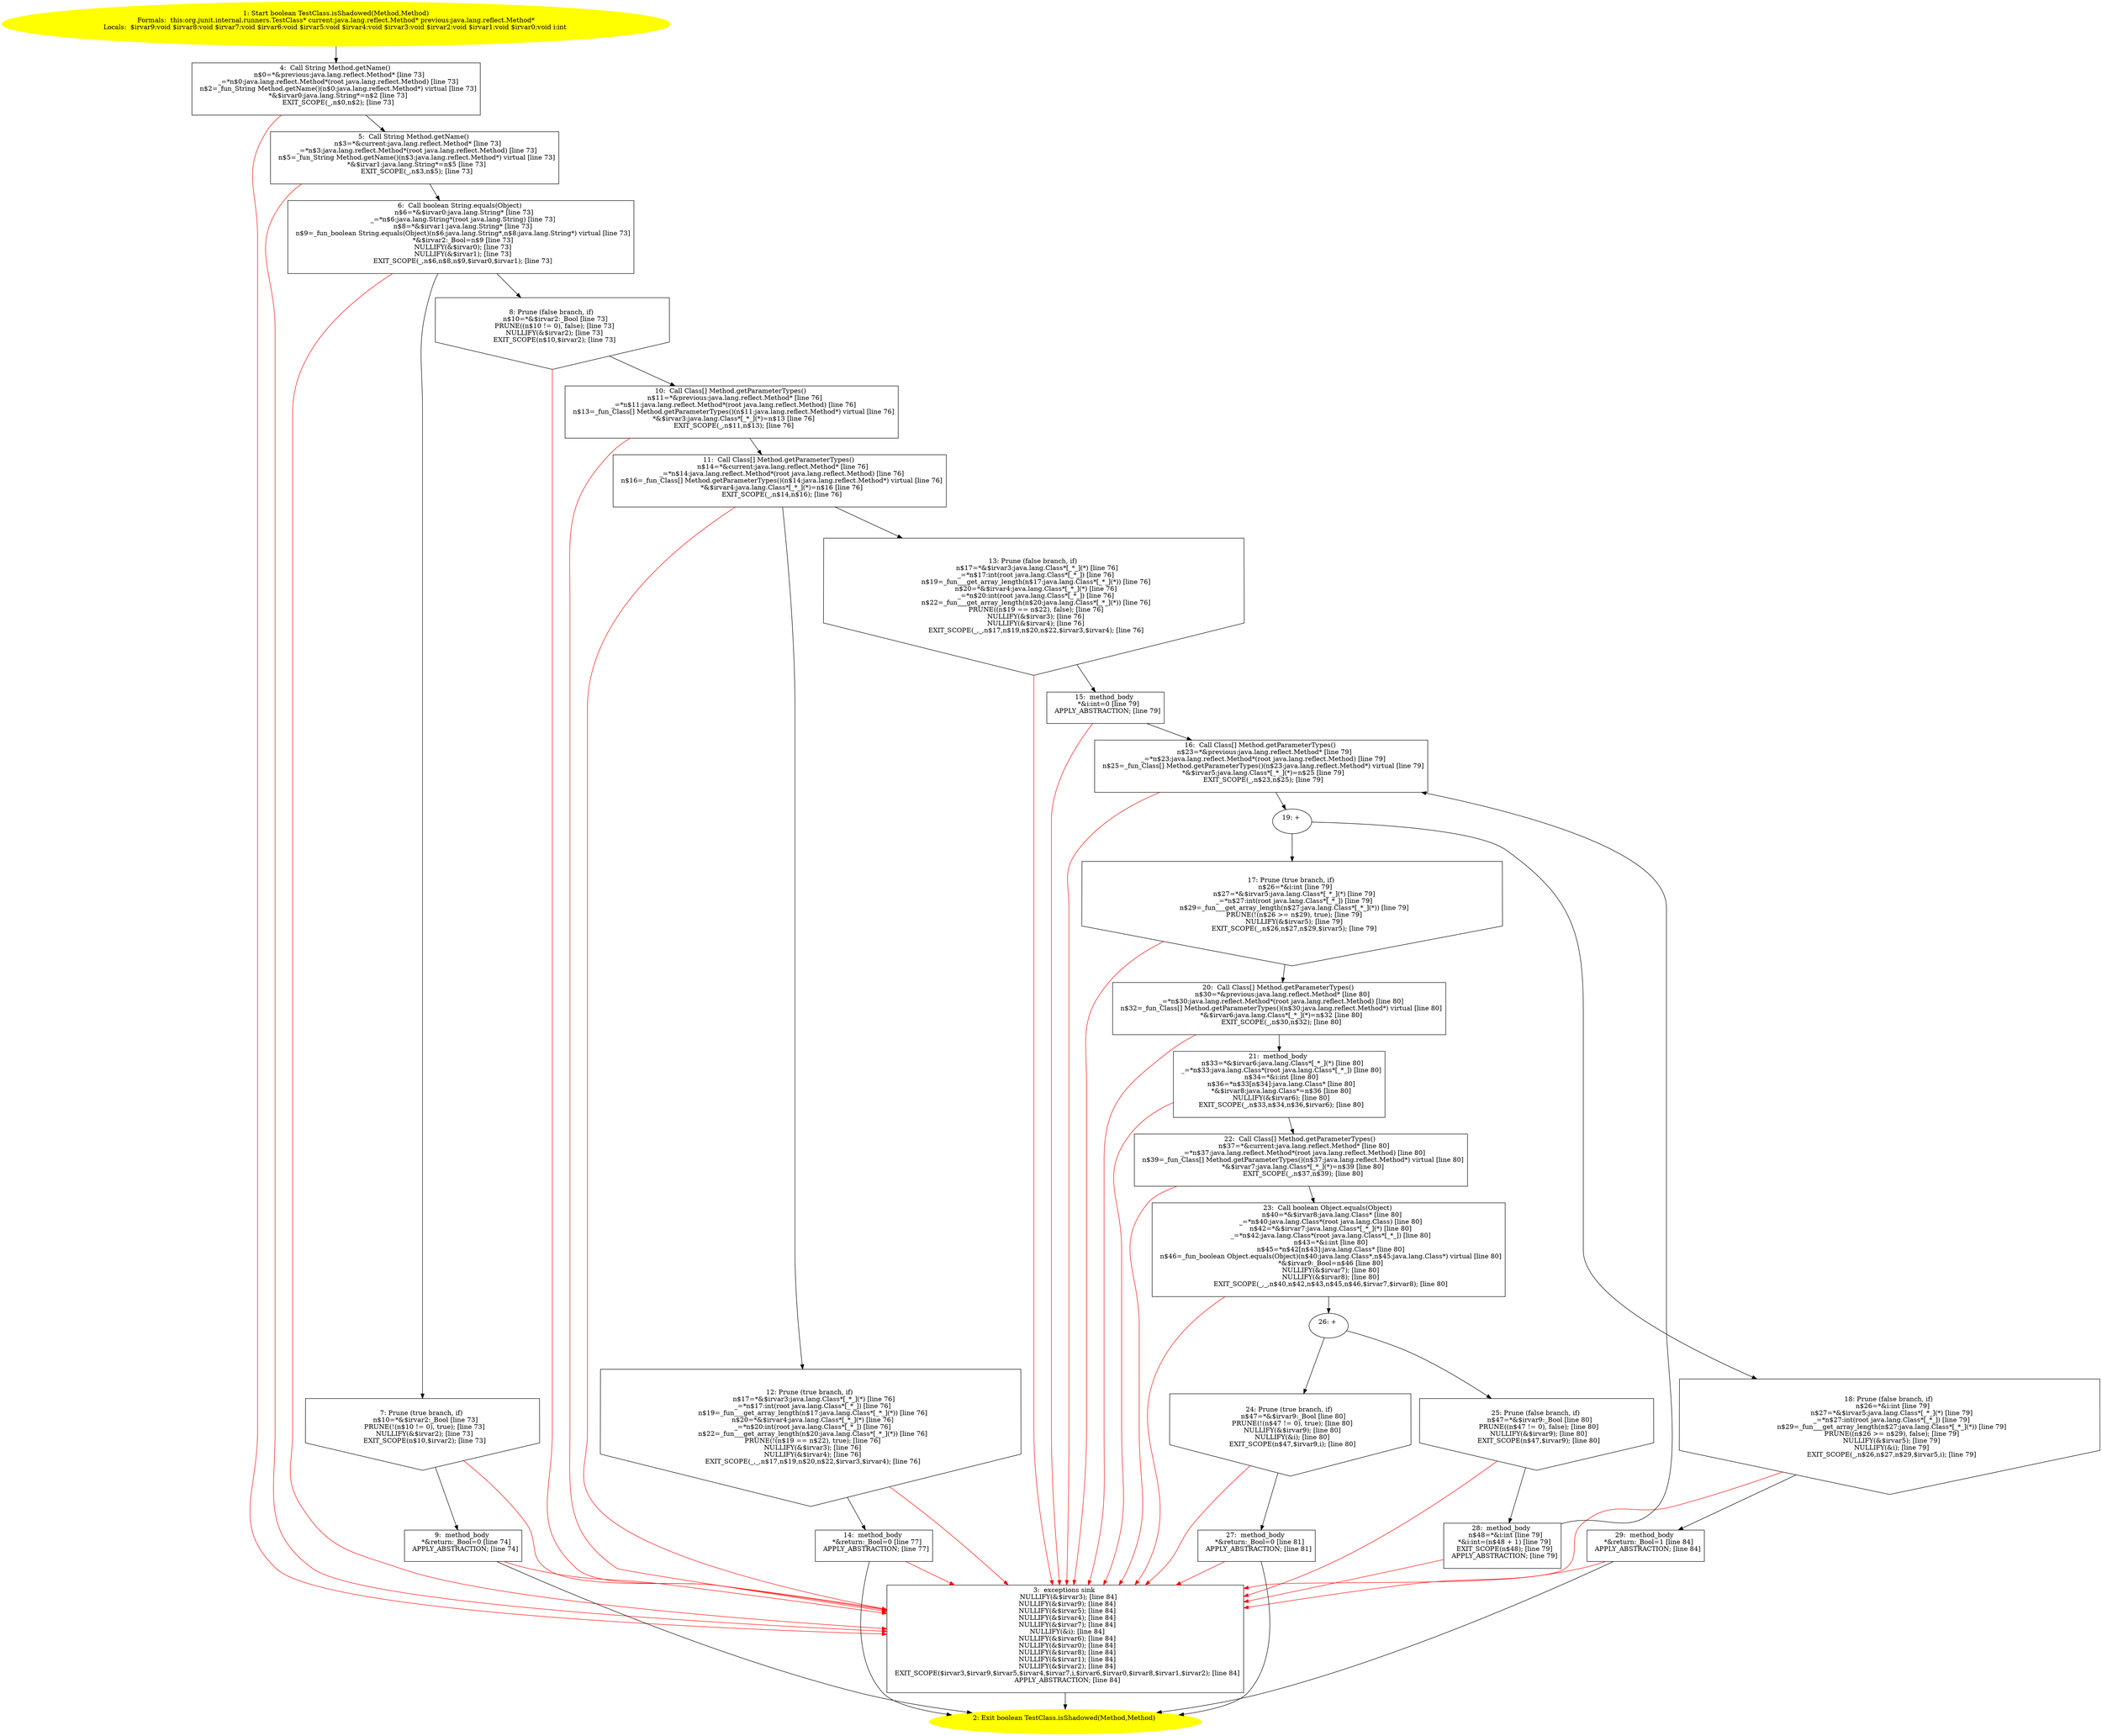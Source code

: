 /* @generated */
digraph cfg {
"org.junit.internal.runners.TestClass.isShadowed(java.lang.reflect.Method,java.lang.reflect.Method):b.9b6bf14c770ead930c673b116d3a544e_1" [label="1: Start boolean TestClass.isShadowed(Method,Method)\nFormals:  this:org.junit.internal.runners.TestClass* current:java.lang.reflect.Method* previous:java.lang.reflect.Method*\nLocals:  $irvar9:void $irvar8:void $irvar7:void $irvar6:void $irvar5:void $irvar4:void $irvar3:void $irvar2:void $irvar1:void $irvar0:void i:int \n  " color=yellow style=filled]
	

	 "org.junit.internal.runners.TestClass.isShadowed(java.lang.reflect.Method,java.lang.reflect.Method):b.9b6bf14c770ead930c673b116d3a544e_1" -> "org.junit.internal.runners.TestClass.isShadowed(java.lang.reflect.Method,java.lang.reflect.Method):b.9b6bf14c770ead930c673b116d3a544e_4" ;
"org.junit.internal.runners.TestClass.isShadowed(java.lang.reflect.Method,java.lang.reflect.Method):b.9b6bf14c770ead930c673b116d3a544e_2" [label="2: Exit boolean TestClass.isShadowed(Method,Method) \n  " color=yellow style=filled]
	

"org.junit.internal.runners.TestClass.isShadowed(java.lang.reflect.Method,java.lang.reflect.Method):b.9b6bf14c770ead930c673b116d3a544e_3" [label="3:  exceptions sink \n   NULLIFY(&$irvar3); [line 84]\n  NULLIFY(&$irvar9); [line 84]\n  NULLIFY(&$irvar5); [line 84]\n  NULLIFY(&$irvar4); [line 84]\n  NULLIFY(&$irvar7); [line 84]\n  NULLIFY(&i); [line 84]\n  NULLIFY(&$irvar6); [line 84]\n  NULLIFY(&$irvar0); [line 84]\n  NULLIFY(&$irvar8); [line 84]\n  NULLIFY(&$irvar1); [line 84]\n  NULLIFY(&$irvar2); [line 84]\n  EXIT_SCOPE($irvar3,$irvar9,$irvar5,$irvar4,$irvar7,i,$irvar6,$irvar0,$irvar8,$irvar1,$irvar2); [line 84]\n  APPLY_ABSTRACTION; [line 84]\n " shape="box"]
	

	 "org.junit.internal.runners.TestClass.isShadowed(java.lang.reflect.Method,java.lang.reflect.Method):b.9b6bf14c770ead930c673b116d3a544e_3" -> "org.junit.internal.runners.TestClass.isShadowed(java.lang.reflect.Method,java.lang.reflect.Method):b.9b6bf14c770ead930c673b116d3a544e_2" ;
"org.junit.internal.runners.TestClass.isShadowed(java.lang.reflect.Method,java.lang.reflect.Method):b.9b6bf14c770ead930c673b116d3a544e_4" [label="4:  Call String Method.getName() \n   n$0=*&previous:java.lang.reflect.Method* [line 73]\n  _=*n$0:java.lang.reflect.Method*(root java.lang.reflect.Method) [line 73]\n  n$2=_fun_String Method.getName()(n$0:java.lang.reflect.Method*) virtual [line 73]\n  *&$irvar0:java.lang.String*=n$2 [line 73]\n  EXIT_SCOPE(_,n$0,n$2); [line 73]\n " shape="box"]
	

	 "org.junit.internal.runners.TestClass.isShadowed(java.lang.reflect.Method,java.lang.reflect.Method):b.9b6bf14c770ead930c673b116d3a544e_4" -> "org.junit.internal.runners.TestClass.isShadowed(java.lang.reflect.Method,java.lang.reflect.Method):b.9b6bf14c770ead930c673b116d3a544e_5" ;
	 "org.junit.internal.runners.TestClass.isShadowed(java.lang.reflect.Method,java.lang.reflect.Method):b.9b6bf14c770ead930c673b116d3a544e_4" -> "org.junit.internal.runners.TestClass.isShadowed(java.lang.reflect.Method,java.lang.reflect.Method):b.9b6bf14c770ead930c673b116d3a544e_3" [color="red" ];
"org.junit.internal.runners.TestClass.isShadowed(java.lang.reflect.Method,java.lang.reflect.Method):b.9b6bf14c770ead930c673b116d3a544e_5" [label="5:  Call String Method.getName() \n   n$3=*&current:java.lang.reflect.Method* [line 73]\n  _=*n$3:java.lang.reflect.Method*(root java.lang.reflect.Method) [line 73]\n  n$5=_fun_String Method.getName()(n$3:java.lang.reflect.Method*) virtual [line 73]\n  *&$irvar1:java.lang.String*=n$5 [line 73]\n  EXIT_SCOPE(_,n$3,n$5); [line 73]\n " shape="box"]
	

	 "org.junit.internal.runners.TestClass.isShadowed(java.lang.reflect.Method,java.lang.reflect.Method):b.9b6bf14c770ead930c673b116d3a544e_5" -> "org.junit.internal.runners.TestClass.isShadowed(java.lang.reflect.Method,java.lang.reflect.Method):b.9b6bf14c770ead930c673b116d3a544e_6" ;
	 "org.junit.internal.runners.TestClass.isShadowed(java.lang.reflect.Method,java.lang.reflect.Method):b.9b6bf14c770ead930c673b116d3a544e_5" -> "org.junit.internal.runners.TestClass.isShadowed(java.lang.reflect.Method,java.lang.reflect.Method):b.9b6bf14c770ead930c673b116d3a544e_3" [color="red" ];
"org.junit.internal.runners.TestClass.isShadowed(java.lang.reflect.Method,java.lang.reflect.Method):b.9b6bf14c770ead930c673b116d3a544e_6" [label="6:  Call boolean String.equals(Object) \n   n$6=*&$irvar0:java.lang.String* [line 73]\n  _=*n$6:java.lang.String*(root java.lang.String) [line 73]\n  n$8=*&$irvar1:java.lang.String* [line 73]\n  n$9=_fun_boolean String.equals(Object)(n$6:java.lang.String*,n$8:java.lang.String*) virtual [line 73]\n  *&$irvar2:_Bool=n$9 [line 73]\n  NULLIFY(&$irvar0); [line 73]\n  NULLIFY(&$irvar1); [line 73]\n  EXIT_SCOPE(_,n$6,n$8,n$9,$irvar0,$irvar1); [line 73]\n " shape="box"]
	

	 "org.junit.internal.runners.TestClass.isShadowed(java.lang.reflect.Method,java.lang.reflect.Method):b.9b6bf14c770ead930c673b116d3a544e_6" -> "org.junit.internal.runners.TestClass.isShadowed(java.lang.reflect.Method,java.lang.reflect.Method):b.9b6bf14c770ead930c673b116d3a544e_7" ;
	 "org.junit.internal.runners.TestClass.isShadowed(java.lang.reflect.Method,java.lang.reflect.Method):b.9b6bf14c770ead930c673b116d3a544e_6" -> "org.junit.internal.runners.TestClass.isShadowed(java.lang.reflect.Method,java.lang.reflect.Method):b.9b6bf14c770ead930c673b116d3a544e_8" ;
	 "org.junit.internal.runners.TestClass.isShadowed(java.lang.reflect.Method,java.lang.reflect.Method):b.9b6bf14c770ead930c673b116d3a544e_6" -> "org.junit.internal.runners.TestClass.isShadowed(java.lang.reflect.Method,java.lang.reflect.Method):b.9b6bf14c770ead930c673b116d3a544e_3" [color="red" ];
"org.junit.internal.runners.TestClass.isShadowed(java.lang.reflect.Method,java.lang.reflect.Method):b.9b6bf14c770ead930c673b116d3a544e_7" [label="7: Prune (true branch, if) \n   n$10=*&$irvar2:_Bool [line 73]\n  PRUNE(!(n$10 != 0), true); [line 73]\n  NULLIFY(&$irvar2); [line 73]\n  EXIT_SCOPE(n$10,$irvar2); [line 73]\n " shape="invhouse"]
	

	 "org.junit.internal.runners.TestClass.isShadowed(java.lang.reflect.Method,java.lang.reflect.Method):b.9b6bf14c770ead930c673b116d3a544e_7" -> "org.junit.internal.runners.TestClass.isShadowed(java.lang.reflect.Method,java.lang.reflect.Method):b.9b6bf14c770ead930c673b116d3a544e_9" ;
	 "org.junit.internal.runners.TestClass.isShadowed(java.lang.reflect.Method,java.lang.reflect.Method):b.9b6bf14c770ead930c673b116d3a544e_7" -> "org.junit.internal.runners.TestClass.isShadowed(java.lang.reflect.Method,java.lang.reflect.Method):b.9b6bf14c770ead930c673b116d3a544e_3" [color="red" ];
"org.junit.internal.runners.TestClass.isShadowed(java.lang.reflect.Method,java.lang.reflect.Method):b.9b6bf14c770ead930c673b116d3a544e_8" [label="8: Prune (false branch, if) \n   n$10=*&$irvar2:_Bool [line 73]\n  PRUNE((n$10 != 0), false); [line 73]\n  NULLIFY(&$irvar2); [line 73]\n  EXIT_SCOPE(n$10,$irvar2); [line 73]\n " shape="invhouse"]
	

	 "org.junit.internal.runners.TestClass.isShadowed(java.lang.reflect.Method,java.lang.reflect.Method):b.9b6bf14c770ead930c673b116d3a544e_8" -> "org.junit.internal.runners.TestClass.isShadowed(java.lang.reflect.Method,java.lang.reflect.Method):b.9b6bf14c770ead930c673b116d3a544e_10" ;
	 "org.junit.internal.runners.TestClass.isShadowed(java.lang.reflect.Method,java.lang.reflect.Method):b.9b6bf14c770ead930c673b116d3a544e_8" -> "org.junit.internal.runners.TestClass.isShadowed(java.lang.reflect.Method,java.lang.reflect.Method):b.9b6bf14c770ead930c673b116d3a544e_3" [color="red" ];
"org.junit.internal.runners.TestClass.isShadowed(java.lang.reflect.Method,java.lang.reflect.Method):b.9b6bf14c770ead930c673b116d3a544e_9" [label="9:  method_body \n   *&return:_Bool=0 [line 74]\n  APPLY_ABSTRACTION; [line 74]\n " shape="box"]
	

	 "org.junit.internal.runners.TestClass.isShadowed(java.lang.reflect.Method,java.lang.reflect.Method):b.9b6bf14c770ead930c673b116d3a544e_9" -> "org.junit.internal.runners.TestClass.isShadowed(java.lang.reflect.Method,java.lang.reflect.Method):b.9b6bf14c770ead930c673b116d3a544e_2" ;
	 "org.junit.internal.runners.TestClass.isShadowed(java.lang.reflect.Method,java.lang.reflect.Method):b.9b6bf14c770ead930c673b116d3a544e_9" -> "org.junit.internal.runners.TestClass.isShadowed(java.lang.reflect.Method,java.lang.reflect.Method):b.9b6bf14c770ead930c673b116d3a544e_3" [color="red" ];
"org.junit.internal.runners.TestClass.isShadowed(java.lang.reflect.Method,java.lang.reflect.Method):b.9b6bf14c770ead930c673b116d3a544e_10" [label="10:  Call Class[] Method.getParameterTypes() \n   n$11=*&previous:java.lang.reflect.Method* [line 76]\n  _=*n$11:java.lang.reflect.Method*(root java.lang.reflect.Method) [line 76]\n  n$13=_fun_Class[] Method.getParameterTypes()(n$11:java.lang.reflect.Method*) virtual [line 76]\n  *&$irvar3:java.lang.Class*[_*_](*)=n$13 [line 76]\n  EXIT_SCOPE(_,n$11,n$13); [line 76]\n " shape="box"]
	

	 "org.junit.internal.runners.TestClass.isShadowed(java.lang.reflect.Method,java.lang.reflect.Method):b.9b6bf14c770ead930c673b116d3a544e_10" -> "org.junit.internal.runners.TestClass.isShadowed(java.lang.reflect.Method,java.lang.reflect.Method):b.9b6bf14c770ead930c673b116d3a544e_11" ;
	 "org.junit.internal.runners.TestClass.isShadowed(java.lang.reflect.Method,java.lang.reflect.Method):b.9b6bf14c770ead930c673b116d3a544e_10" -> "org.junit.internal.runners.TestClass.isShadowed(java.lang.reflect.Method,java.lang.reflect.Method):b.9b6bf14c770ead930c673b116d3a544e_3" [color="red" ];
"org.junit.internal.runners.TestClass.isShadowed(java.lang.reflect.Method,java.lang.reflect.Method):b.9b6bf14c770ead930c673b116d3a544e_11" [label="11:  Call Class[] Method.getParameterTypes() \n   n$14=*&current:java.lang.reflect.Method* [line 76]\n  _=*n$14:java.lang.reflect.Method*(root java.lang.reflect.Method) [line 76]\n  n$16=_fun_Class[] Method.getParameterTypes()(n$14:java.lang.reflect.Method*) virtual [line 76]\n  *&$irvar4:java.lang.Class*[_*_](*)=n$16 [line 76]\n  EXIT_SCOPE(_,n$14,n$16); [line 76]\n " shape="box"]
	

	 "org.junit.internal.runners.TestClass.isShadowed(java.lang.reflect.Method,java.lang.reflect.Method):b.9b6bf14c770ead930c673b116d3a544e_11" -> "org.junit.internal.runners.TestClass.isShadowed(java.lang.reflect.Method,java.lang.reflect.Method):b.9b6bf14c770ead930c673b116d3a544e_12" ;
	 "org.junit.internal.runners.TestClass.isShadowed(java.lang.reflect.Method,java.lang.reflect.Method):b.9b6bf14c770ead930c673b116d3a544e_11" -> "org.junit.internal.runners.TestClass.isShadowed(java.lang.reflect.Method,java.lang.reflect.Method):b.9b6bf14c770ead930c673b116d3a544e_13" ;
	 "org.junit.internal.runners.TestClass.isShadowed(java.lang.reflect.Method,java.lang.reflect.Method):b.9b6bf14c770ead930c673b116d3a544e_11" -> "org.junit.internal.runners.TestClass.isShadowed(java.lang.reflect.Method,java.lang.reflect.Method):b.9b6bf14c770ead930c673b116d3a544e_3" [color="red" ];
"org.junit.internal.runners.TestClass.isShadowed(java.lang.reflect.Method,java.lang.reflect.Method):b.9b6bf14c770ead930c673b116d3a544e_12" [label="12: Prune (true branch, if) \n   n$17=*&$irvar3:java.lang.Class*[_*_](*) [line 76]\n  _=*n$17:int(root java.lang.Class*[_*_]) [line 76]\n  n$19=_fun___get_array_length(n$17:java.lang.Class*[_*_](*)) [line 76]\n  n$20=*&$irvar4:java.lang.Class*[_*_](*) [line 76]\n  _=*n$20:int(root java.lang.Class*[_*_]) [line 76]\n  n$22=_fun___get_array_length(n$20:java.lang.Class*[_*_](*)) [line 76]\n  PRUNE(!(n$19 == n$22), true); [line 76]\n  NULLIFY(&$irvar3); [line 76]\n  NULLIFY(&$irvar4); [line 76]\n  EXIT_SCOPE(_,_,n$17,n$19,n$20,n$22,$irvar3,$irvar4); [line 76]\n " shape="invhouse"]
	

	 "org.junit.internal.runners.TestClass.isShadowed(java.lang.reflect.Method,java.lang.reflect.Method):b.9b6bf14c770ead930c673b116d3a544e_12" -> "org.junit.internal.runners.TestClass.isShadowed(java.lang.reflect.Method,java.lang.reflect.Method):b.9b6bf14c770ead930c673b116d3a544e_14" ;
	 "org.junit.internal.runners.TestClass.isShadowed(java.lang.reflect.Method,java.lang.reflect.Method):b.9b6bf14c770ead930c673b116d3a544e_12" -> "org.junit.internal.runners.TestClass.isShadowed(java.lang.reflect.Method,java.lang.reflect.Method):b.9b6bf14c770ead930c673b116d3a544e_3" [color="red" ];
"org.junit.internal.runners.TestClass.isShadowed(java.lang.reflect.Method,java.lang.reflect.Method):b.9b6bf14c770ead930c673b116d3a544e_13" [label="13: Prune (false branch, if) \n   n$17=*&$irvar3:java.lang.Class*[_*_](*) [line 76]\n  _=*n$17:int(root java.lang.Class*[_*_]) [line 76]\n  n$19=_fun___get_array_length(n$17:java.lang.Class*[_*_](*)) [line 76]\n  n$20=*&$irvar4:java.lang.Class*[_*_](*) [line 76]\n  _=*n$20:int(root java.lang.Class*[_*_]) [line 76]\n  n$22=_fun___get_array_length(n$20:java.lang.Class*[_*_](*)) [line 76]\n  PRUNE((n$19 == n$22), false); [line 76]\n  NULLIFY(&$irvar3); [line 76]\n  NULLIFY(&$irvar4); [line 76]\n  EXIT_SCOPE(_,_,n$17,n$19,n$20,n$22,$irvar3,$irvar4); [line 76]\n " shape="invhouse"]
	

	 "org.junit.internal.runners.TestClass.isShadowed(java.lang.reflect.Method,java.lang.reflect.Method):b.9b6bf14c770ead930c673b116d3a544e_13" -> "org.junit.internal.runners.TestClass.isShadowed(java.lang.reflect.Method,java.lang.reflect.Method):b.9b6bf14c770ead930c673b116d3a544e_15" ;
	 "org.junit.internal.runners.TestClass.isShadowed(java.lang.reflect.Method,java.lang.reflect.Method):b.9b6bf14c770ead930c673b116d3a544e_13" -> "org.junit.internal.runners.TestClass.isShadowed(java.lang.reflect.Method,java.lang.reflect.Method):b.9b6bf14c770ead930c673b116d3a544e_3" [color="red" ];
"org.junit.internal.runners.TestClass.isShadowed(java.lang.reflect.Method,java.lang.reflect.Method):b.9b6bf14c770ead930c673b116d3a544e_14" [label="14:  method_body \n   *&return:_Bool=0 [line 77]\n  APPLY_ABSTRACTION; [line 77]\n " shape="box"]
	

	 "org.junit.internal.runners.TestClass.isShadowed(java.lang.reflect.Method,java.lang.reflect.Method):b.9b6bf14c770ead930c673b116d3a544e_14" -> "org.junit.internal.runners.TestClass.isShadowed(java.lang.reflect.Method,java.lang.reflect.Method):b.9b6bf14c770ead930c673b116d3a544e_2" ;
	 "org.junit.internal.runners.TestClass.isShadowed(java.lang.reflect.Method,java.lang.reflect.Method):b.9b6bf14c770ead930c673b116d3a544e_14" -> "org.junit.internal.runners.TestClass.isShadowed(java.lang.reflect.Method,java.lang.reflect.Method):b.9b6bf14c770ead930c673b116d3a544e_3" [color="red" ];
"org.junit.internal.runners.TestClass.isShadowed(java.lang.reflect.Method,java.lang.reflect.Method):b.9b6bf14c770ead930c673b116d3a544e_15" [label="15:  method_body \n   *&i:int=0 [line 79]\n  APPLY_ABSTRACTION; [line 79]\n " shape="box"]
	

	 "org.junit.internal.runners.TestClass.isShadowed(java.lang.reflect.Method,java.lang.reflect.Method):b.9b6bf14c770ead930c673b116d3a544e_15" -> "org.junit.internal.runners.TestClass.isShadowed(java.lang.reflect.Method,java.lang.reflect.Method):b.9b6bf14c770ead930c673b116d3a544e_16" ;
	 "org.junit.internal.runners.TestClass.isShadowed(java.lang.reflect.Method,java.lang.reflect.Method):b.9b6bf14c770ead930c673b116d3a544e_15" -> "org.junit.internal.runners.TestClass.isShadowed(java.lang.reflect.Method,java.lang.reflect.Method):b.9b6bf14c770ead930c673b116d3a544e_3" [color="red" ];
"org.junit.internal.runners.TestClass.isShadowed(java.lang.reflect.Method,java.lang.reflect.Method):b.9b6bf14c770ead930c673b116d3a544e_16" [label="16:  Call Class[] Method.getParameterTypes() \n   n$23=*&previous:java.lang.reflect.Method* [line 79]\n  _=*n$23:java.lang.reflect.Method*(root java.lang.reflect.Method) [line 79]\n  n$25=_fun_Class[] Method.getParameterTypes()(n$23:java.lang.reflect.Method*) virtual [line 79]\n  *&$irvar5:java.lang.Class*[_*_](*)=n$25 [line 79]\n  EXIT_SCOPE(_,n$23,n$25); [line 79]\n " shape="box"]
	

	 "org.junit.internal.runners.TestClass.isShadowed(java.lang.reflect.Method,java.lang.reflect.Method):b.9b6bf14c770ead930c673b116d3a544e_16" -> "org.junit.internal.runners.TestClass.isShadowed(java.lang.reflect.Method,java.lang.reflect.Method):b.9b6bf14c770ead930c673b116d3a544e_19" ;
	 "org.junit.internal.runners.TestClass.isShadowed(java.lang.reflect.Method,java.lang.reflect.Method):b.9b6bf14c770ead930c673b116d3a544e_16" -> "org.junit.internal.runners.TestClass.isShadowed(java.lang.reflect.Method,java.lang.reflect.Method):b.9b6bf14c770ead930c673b116d3a544e_3" [color="red" ];
"org.junit.internal.runners.TestClass.isShadowed(java.lang.reflect.Method,java.lang.reflect.Method):b.9b6bf14c770ead930c673b116d3a544e_17" [label="17: Prune (true branch, if) \n   n$26=*&i:int [line 79]\n  n$27=*&$irvar5:java.lang.Class*[_*_](*) [line 79]\n  _=*n$27:int(root java.lang.Class*[_*_]) [line 79]\n  n$29=_fun___get_array_length(n$27:java.lang.Class*[_*_](*)) [line 79]\n  PRUNE(!(n$26 >= n$29), true); [line 79]\n  NULLIFY(&$irvar5); [line 79]\n  EXIT_SCOPE(_,n$26,n$27,n$29,$irvar5); [line 79]\n " shape="invhouse"]
	

	 "org.junit.internal.runners.TestClass.isShadowed(java.lang.reflect.Method,java.lang.reflect.Method):b.9b6bf14c770ead930c673b116d3a544e_17" -> "org.junit.internal.runners.TestClass.isShadowed(java.lang.reflect.Method,java.lang.reflect.Method):b.9b6bf14c770ead930c673b116d3a544e_20" ;
	 "org.junit.internal.runners.TestClass.isShadowed(java.lang.reflect.Method,java.lang.reflect.Method):b.9b6bf14c770ead930c673b116d3a544e_17" -> "org.junit.internal.runners.TestClass.isShadowed(java.lang.reflect.Method,java.lang.reflect.Method):b.9b6bf14c770ead930c673b116d3a544e_3" [color="red" ];
"org.junit.internal.runners.TestClass.isShadowed(java.lang.reflect.Method,java.lang.reflect.Method):b.9b6bf14c770ead930c673b116d3a544e_18" [label="18: Prune (false branch, if) \n   n$26=*&i:int [line 79]\n  n$27=*&$irvar5:java.lang.Class*[_*_](*) [line 79]\n  _=*n$27:int(root java.lang.Class*[_*_]) [line 79]\n  n$29=_fun___get_array_length(n$27:java.lang.Class*[_*_](*)) [line 79]\n  PRUNE((n$26 >= n$29), false); [line 79]\n  NULLIFY(&$irvar5); [line 79]\n  NULLIFY(&i); [line 79]\n  EXIT_SCOPE(_,n$26,n$27,n$29,$irvar5,i); [line 79]\n " shape="invhouse"]
	

	 "org.junit.internal.runners.TestClass.isShadowed(java.lang.reflect.Method,java.lang.reflect.Method):b.9b6bf14c770ead930c673b116d3a544e_18" -> "org.junit.internal.runners.TestClass.isShadowed(java.lang.reflect.Method,java.lang.reflect.Method):b.9b6bf14c770ead930c673b116d3a544e_29" ;
	 "org.junit.internal.runners.TestClass.isShadowed(java.lang.reflect.Method,java.lang.reflect.Method):b.9b6bf14c770ead930c673b116d3a544e_18" -> "org.junit.internal.runners.TestClass.isShadowed(java.lang.reflect.Method,java.lang.reflect.Method):b.9b6bf14c770ead930c673b116d3a544e_3" [color="red" ];
"org.junit.internal.runners.TestClass.isShadowed(java.lang.reflect.Method,java.lang.reflect.Method):b.9b6bf14c770ead930c673b116d3a544e_19" [label="19: + \n  " ]
	

	 "org.junit.internal.runners.TestClass.isShadowed(java.lang.reflect.Method,java.lang.reflect.Method):b.9b6bf14c770ead930c673b116d3a544e_19" -> "org.junit.internal.runners.TestClass.isShadowed(java.lang.reflect.Method,java.lang.reflect.Method):b.9b6bf14c770ead930c673b116d3a544e_17" ;
	 "org.junit.internal.runners.TestClass.isShadowed(java.lang.reflect.Method,java.lang.reflect.Method):b.9b6bf14c770ead930c673b116d3a544e_19" -> "org.junit.internal.runners.TestClass.isShadowed(java.lang.reflect.Method,java.lang.reflect.Method):b.9b6bf14c770ead930c673b116d3a544e_18" ;
"org.junit.internal.runners.TestClass.isShadowed(java.lang.reflect.Method,java.lang.reflect.Method):b.9b6bf14c770ead930c673b116d3a544e_20" [label="20:  Call Class[] Method.getParameterTypes() \n   n$30=*&previous:java.lang.reflect.Method* [line 80]\n  _=*n$30:java.lang.reflect.Method*(root java.lang.reflect.Method) [line 80]\n  n$32=_fun_Class[] Method.getParameterTypes()(n$30:java.lang.reflect.Method*) virtual [line 80]\n  *&$irvar6:java.lang.Class*[_*_](*)=n$32 [line 80]\n  EXIT_SCOPE(_,n$30,n$32); [line 80]\n " shape="box"]
	

	 "org.junit.internal.runners.TestClass.isShadowed(java.lang.reflect.Method,java.lang.reflect.Method):b.9b6bf14c770ead930c673b116d3a544e_20" -> "org.junit.internal.runners.TestClass.isShadowed(java.lang.reflect.Method,java.lang.reflect.Method):b.9b6bf14c770ead930c673b116d3a544e_21" ;
	 "org.junit.internal.runners.TestClass.isShadowed(java.lang.reflect.Method,java.lang.reflect.Method):b.9b6bf14c770ead930c673b116d3a544e_20" -> "org.junit.internal.runners.TestClass.isShadowed(java.lang.reflect.Method,java.lang.reflect.Method):b.9b6bf14c770ead930c673b116d3a544e_3" [color="red" ];
"org.junit.internal.runners.TestClass.isShadowed(java.lang.reflect.Method,java.lang.reflect.Method):b.9b6bf14c770ead930c673b116d3a544e_21" [label="21:  method_body \n   n$33=*&$irvar6:java.lang.Class*[_*_](*) [line 80]\n  _=*n$33:java.lang.Class*(root java.lang.Class*[_*_]) [line 80]\n  n$34=*&i:int [line 80]\n  n$36=*n$33[n$34]:java.lang.Class* [line 80]\n  *&$irvar8:java.lang.Class*=n$36 [line 80]\n  NULLIFY(&$irvar6); [line 80]\n  EXIT_SCOPE(_,n$33,n$34,n$36,$irvar6); [line 80]\n " shape="box"]
	

	 "org.junit.internal.runners.TestClass.isShadowed(java.lang.reflect.Method,java.lang.reflect.Method):b.9b6bf14c770ead930c673b116d3a544e_21" -> "org.junit.internal.runners.TestClass.isShadowed(java.lang.reflect.Method,java.lang.reflect.Method):b.9b6bf14c770ead930c673b116d3a544e_22" ;
	 "org.junit.internal.runners.TestClass.isShadowed(java.lang.reflect.Method,java.lang.reflect.Method):b.9b6bf14c770ead930c673b116d3a544e_21" -> "org.junit.internal.runners.TestClass.isShadowed(java.lang.reflect.Method,java.lang.reflect.Method):b.9b6bf14c770ead930c673b116d3a544e_3" [color="red" ];
"org.junit.internal.runners.TestClass.isShadowed(java.lang.reflect.Method,java.lang.reflect.Method):b.9b6bf14c770ead930c673b116d3a544e_22" [label="22:  Call Class[] Method.getParameterTypes() \n   n$37=*&current:java.lang.reflect.Method* [line 80]\n  _=*n$37:java.lang.reflect.Method*(root java.lang.reflect.Method) [line 80]\n  n$39=_fun_Class[] Method.getParameterTypes()(n$37:java.lang.reflect.Method*) virtual [line 80]\n  *&$irvar7:java.lang.Class*[_*_](*)=n$39 [line 80]\n  EXIT_SCOPE(_,n$37,n$39); [line 80]\n " shape="box"]
	

	 "org.junit.internal.runners.TestClass.isShadowed(java.lang.reflect.Method,java.lang.reflect.Method):b.9b6bf14c770ead930c673b116d3a544e_22" -> "org.junit.internal.runners.TestClass.isShadowed(java.lang.reflect.Method,java.lang.reflect.Method):b.9b6bf14c770ead930c673b116d3a544e_23" ;
	 "org.junit.internal.runners.TestClass.isShadowed(java.lang.reflect.Method,java.lang.reflect.Method):b.9b6bf14c770ead930c673b116d3a544e_22" -> "org.junit.internal.runners.TestClass.isShadowed(java.lang.reflect.Method,java.lang.reflect.Method):b.9b6bf14c770ead930c673b116d3a544e_3" [color="red" ];
"org.junit.internal.runners.TestClass.isShadowed(java.lang.reflect.Method,java.lang.reflect.Method):b.9b6bf14c770ead930c673b116d3a544e_23" [label="23:  Call boolean Object.equals(Object) \n   n$40=*&$irvar8:java.lang.Class* [line 80]\n  _=*n$40:java.lang.Class*(root java.lang.Class) [line 80]\n  n$42=*&$irvar7:java.lang.Class*[_*_](*) [line 80]\n  _=*n$42:java.lang.Class*(root java.lang.Class*[_*_]) [line 80]\n  n$43=*&i:int [line 80]\n  n$45=*n$42[n$43]:java.lang.Class* [line 80]\n  n$46=_fun_boolean Object.equals(Object)(n$40:java.lang.Class*,n$45:java.lang.Class*) virtual [line 80]\n  *&$irvar9:_Bool=n$46 [line 80]\n  NULLIFY(&$irvar7); [line 80]\n  NULLIFY(&$irvar8); [line 80]\n  EXIT_SCOPE(_,_,n$40,n$42,n$43,n$45,n$46,$irvar7,$irvar8); [line 80]\n " shape="box"]
	

	 "org.junit.internal.runners.TestClass.isShadowed(java.lang.reflect.Method,java.lang.reflect.Method):b.9b6bf14c770ead930c673b116d3a544e_23" -> "org.junit.internal.runners.TestClass.isShadowed(java.lang.reflect.Method,java.lang.reflect.Method):b.9b6bf14c770ead930c673b116d3a544e_26" ;
	 "org.junit.internal.runners.TestClass.isShadowed(java.lang.reflect.Method,java.lang.reflect.Method):b.9b6bf14c770ead930c673b116d3a544e_23" -> "org.junit.internal.runners.TestClass.isShadowed(java.lang.reflect.Method,java.lang.reflect.Method):b.9b6bf14c770ead930c673b116d3a544e_3" [color="red" ];
"org.junit.internal.runners.TestClass.isShadowed(java.lang.reflect.Method,java.lang.reflect.Method):b.9b6bf14c770ead930c673b116d3a544e_24" [label="24: Prune (true branch, if) \n   n$47=*&$irvar9:_Bool [line 80]\n  PRUNE(!(n$47 != 0), true); [line 80]\n  NULLIFY(&$irvar9); [line 80]\n  NULLIFY(&i); [line 80]\n  EXIT_SCOPE(n$47,$irvar9,i); [line 80]\n " shape="invhouse"]
	

	 "org.junit.internal.runners.TestClass.isShadowed(java.lang.reflect.Method,java.lang.reflect.Method):b.9b6bf14c770ead930c673b116d3a544e_24" -> "org.junit.internal.runners.TestClass.isShadowed(java.lang.reflect.Method,java.lang.reflect.Method):b.9b6bf14c770ead930c673b116d3a544e_27" ;
	 "org.junit.internal.runners.TestClass.isShadowed(java.lang.reflect.Method,java.lang.reflect.Method):b.9b6bf14c770ead930c673b116d3a544e_24" -> "org.junit.internal.runners.TestClass.isShadowed(java.lang.reflect.Method,java.lang.reflect.Method):b.9b6bf14c770ead930c673b116d3a544e_3" [color="red" ];
"org.junit.internal.runners.TestClass.isShadowed(java.lang.reflect.Method,java.lang.reflect.Method):b.9b6bf14c770ead930c673b116d3a544e_25" [label="25: Prune (false branch, if) \n   n$47=*&$irvar9:_Bool [line 80]\n  PRUNE((n$47 != 0), false); [line 80]\n  NULLIFY(&$irvar9); [line 80]\n  EXIT_SCOPE(n$47,$irvar9); [line 80]\n " shape="invhouse"]
	

	 "org.junit.internal.runners.TestClass.isShadowed(java.lang.reflect.Method,java.lang.reflect.Method):b.9b6bf14c770ead930c673b116d3a544e_25" -> "org.junit.internal.runners.TestClass.isShadowed(java.lang.reflect.Method,java.lang.reflect.Method):b.9b6bf14c770ead930c673b116d3a544e_28" ;
	 "org.junit.internal.runners.TestClass.isShadowed(java.lang.reflect.Method,java.lang.reflect.Method):b.9b6bf14c770ead930c673b116d3a544e_25" -> "org.junit.internal.runners.TestClass.isShadowed(java.lang.reflect.Method,java.lang.reflect.Method):b.9b6bf14c770ead930c673b116d3a544e_3" [color="red" ];
"org.junit.internal.runners.TestClass.isShadowed(java.lang.reflect.Method,java.lang.reflect.Method):b.9b6bf14c770ead930c673b116d3a544e_26" [label="26: + \n  " ]
	

	 "org.junit.internal.runners.TestClass.isShadowed(java.lang.reflect.Method,java.lang.reflect.Method):b.9b6bf14c770ead930c673b116d3a544e_26" -> "org.junit.internal.runners.TestClass.isShadowed(java.lang.reflect.Method,java.lang.reflect.Method):b.9b6bf14c770ead930c673b116d3a544e_24" ;
	 "org.junit.internal.runners.TestClass.isShadowed(java.lang.reflect.Method,java.lang.reflect.Method):b.9b6bf14c770ead930c673b116d3a544e_26" -> "org.junit.internal.runners.TestClass.isShadowed(java.lang.reflect.Method,java.lang.reflect.Method):b.9b6bf14c770ead930c673b116d3a544e_25" ;
"org.junit.internal.runners.TestClass.isShadowed(java.lang.reflect.Method,java.lang.reflect.Method):b.9b6bf14c770ead930c673b116d3a544e_27" [label="27:  method_body \n   *&return:_Bool=0 [line 81]\n  APPLY_ABSTRACTION; [line 81]\n " shape="box"]
	

	 "org.junit.internal.runners.TestClass.isShadowed(java.lang.reflect.Method,java.lang.reflect.Method):b.9b6bf14c770ead930c673b116d3a544e_27" -> "org.junit.internal.runners.TestClass.isShadowed(java.lang.reflect.Method,java.lang.reflect.Method):b.9b6bf14c770ead930c673b116d3a544e_2" ;
	 "org.junit.internal.runners.TestClass.isShadowed(java.lang.reflect.Method,java.lang.reflect.Method):b.9b6bf14c770ead930c673b116d3a544e_27" -> "org.junit.internal.runners.TestClass.isShadowed(java.lang.reflect.Method,java.lang.reflect.Method):b.9b6bf14c770ead930c673b116d3a544e_3" [color="red" ];
"org.junit.internal.runners.TestClass.isShadowed(java.lang.reflect.Method,java.lang.reflect.Method):b.9b6bf14c770ead930c673b116d3a544e_28" [label="28:  method_body \n   n$48=*&i:int [line 79]\n  *&i:int=(n$48 + 1) [line 79]\n  EXIT_SCOPE(n$48); [line 79]\n  APPLY_ABSTRACTION; [line 79]\n " shape="box"]
	

	 "org.junit.internal.runners.TestClass.isShadowed(java.lang.reflect.Method,java.lang.reflect.Method):b.9b6bf14c770ead930c673b116d3a544e_28" -> "org.junit.internal.runners.TestClass.isShadowed(java.lang.reflect.Method,java.lang.reflect.Method):b.9b6bf14c770ead930c673b116d3a544e_16" ;
	 "org.junit.internal.runners.TestClass.isShadowed(java.lang.reflect.Method,java.lang.reflect.Method):b.9b6bf14c770ead930c673b116d3a544e_28" -> "org.junit.internal.runners.TestClass.isShadowed(java.lang.reflect.Method,java.lang.reflect.Method):b.9b6bf14c770ead930c673b116d3a544e_3" [color="red" ];
"org.junit.internal.runners.TestClass.isShadowed(java.lang.reflect.Method,java.lang.reflect.Method):b.9b6bf14c770ead930c673b116d3a544e_29" [label="29:  method_body \n   *&return:_Bool=1 [line 84]\n  APPLY_ABSTRACTION; [line 84]\n " shape="box"]
	

	 "org.junit.internal.runners.TestClass.isShadowed(java.lang.reflect.Method,java.lang.reflect.Method):b.9b6bf14c770ead930c673b116d3a544e_29" -> "org.junit.internal.runners.TestClass.isShadowed(java.lang.reflect.Method,java.lang.reflect.Method):b.9b6bf14c770ead930c673b116d3a544e_2" ;
	 "org.junit.internal.runners.TestClass.isShadowed(java.lang.reflect.Method,java.lang.reflect.Method):b.9b6bf14c770ead930c673b116d3a544e_29" -> "org.junit.internal.runners.TestClass.isShadowed(java.lang.reflect.Method,java.lang.reflect.Method):b.9b6bf14c770ead930c673b116d3a544e_3" [color="red" ];
}
